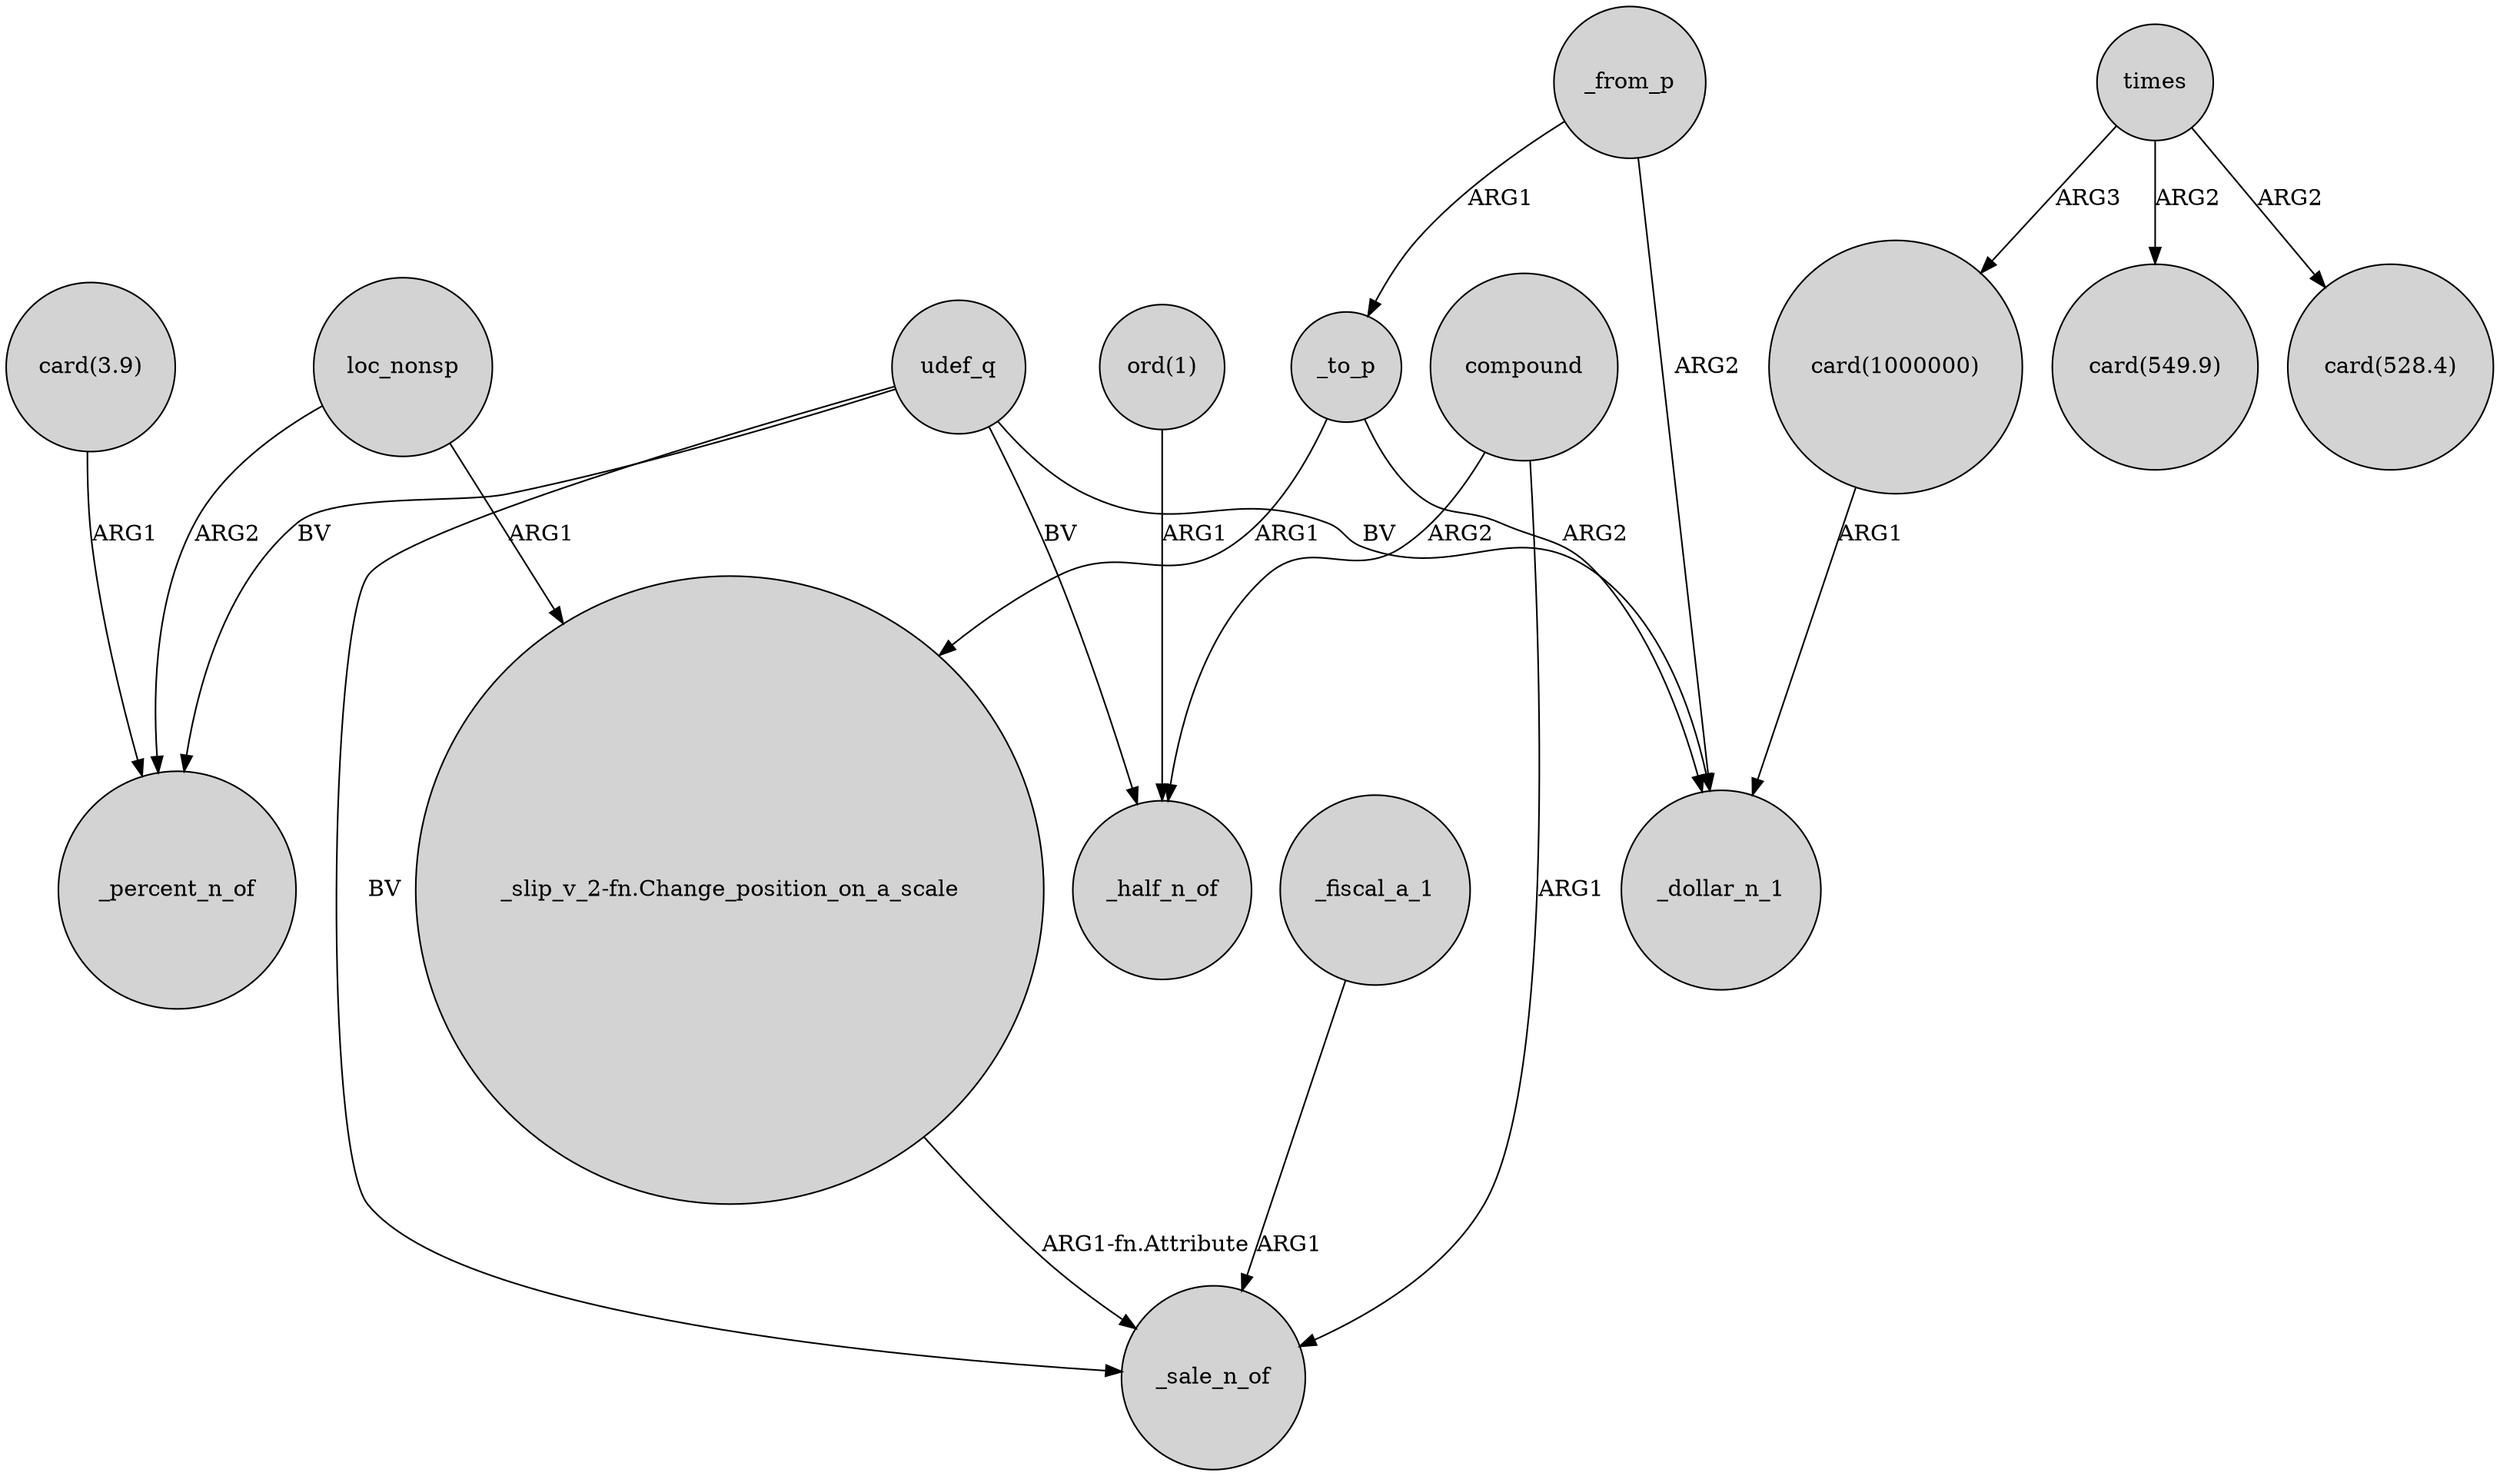 digraph {
	node [shape=circle style=filled]
	"card(3.9)" -> _percent_n_of [label=ARG1]
	times -> "card(528.4)" [label=ARG2]
	times -> "card(1000000)" [label=ARG3]
	udef_q -> _sale_n_of [label=BV]
	_to_p -> _dollar_n_1 [label=ARG2]
	loc_nonsp -> "_slip_v_2-fn.Change_position_on_a_scale" [label=ARG1]
	_to_p -> "_slip_v_2-fn.Change_position_on_a_scale" [label=ARG1]
	compound -> _half_n_of [label=ARG2]
	udef_q -> _percent_n_of [label=BV]
	"ord(1)" -> _half_n_of [label=ARG1]
	udef_q -> _dollar_n_1 [label=BV]
	"_slip_v_2-fn.Change_position_on_a_scale" -> _sale_n_of [label="ARG1-fn.Attribute"]
	"card(1000000)" -> _dollar_n_1 [label=ARG1]
	_from_p -> _to_p [label=ARG1]
	udef_q -> _half_n_of [label=BV]
	times -> "card(549.9)" [label=ARG2]
	_fiscal_a_1 -> _sale_n_of [label=ARG1]
	_from_p -> _dollar_n_1 [label=ARG2]
	compound -> _sale_n_of [label=ARG1]
	loc_nonsp -> _percent_n_of [label=ARG2]
}
